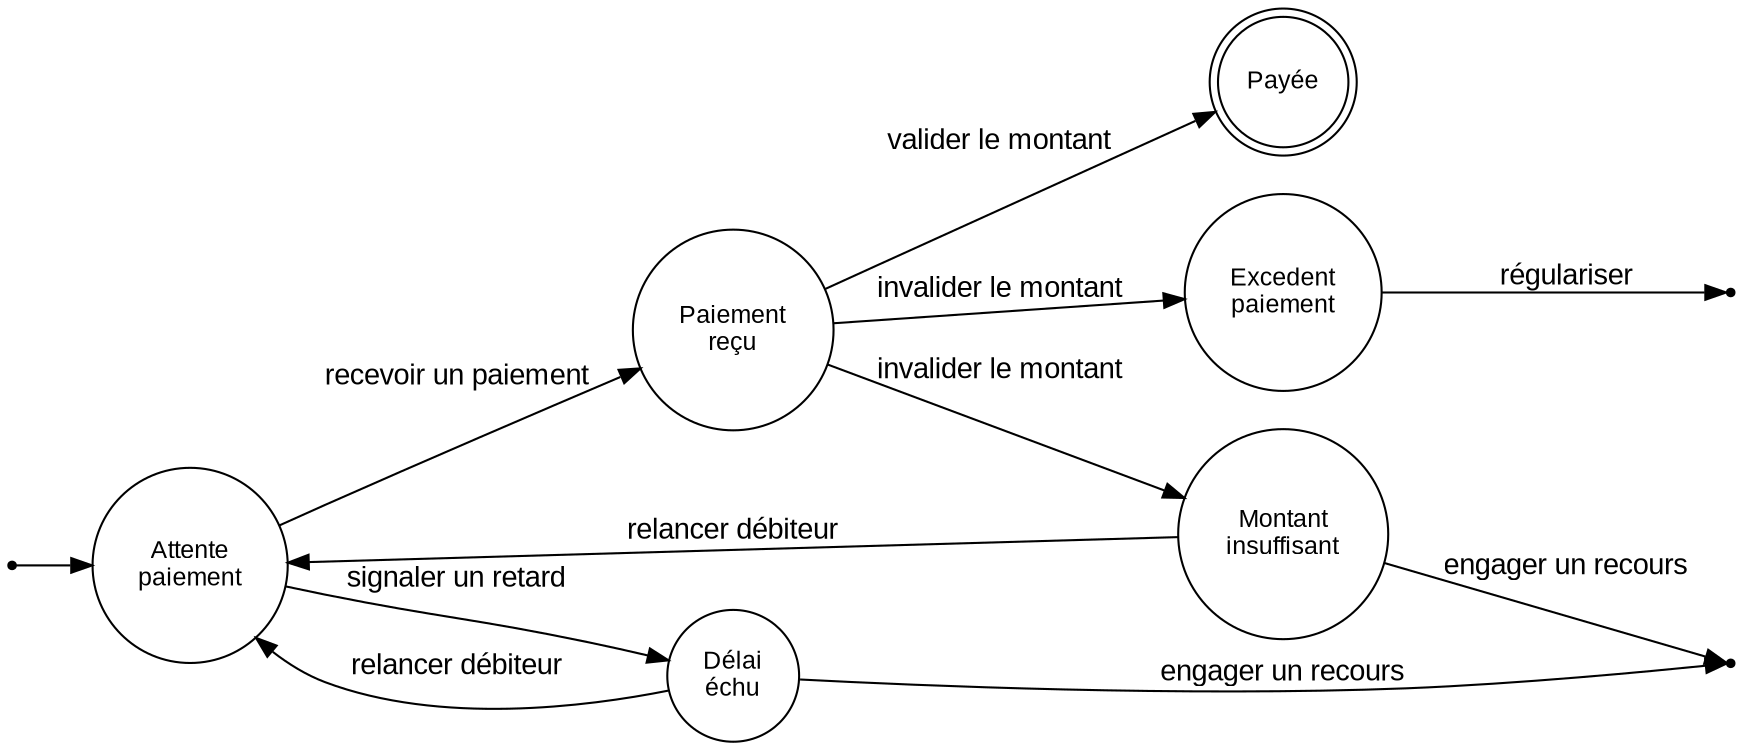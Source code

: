 
digraph finite_state_machine {
    rankdir=LR;
    graph [fontname = "arial"];
    node [fontname = "arial"];
    edge [fontname = "arial"];

    node [shape = point ] emise;
    node [shape = point ] report;
    node [shape = point ] regulate;

    node [shape = circle, label="Attente\npaiement", fontsize=12] waiting_payment;
    node [shape = circle, label="Délai\néchu", fontsize=12] waiting_too_long;
    node [shape = circle, label="Paiement\nreçu", fontsize=12] payment_received ;
    node [shape = doublecircle, label="Payée", fontsize=12] done;
    node [shape = circle, label="Montant\ninsuffisant", fontsize=12] payment_too_low;
    node [shape = circle, label="Excedent\npaiement", fontsize=12] payment_too_high;

    emise -> waiting_payment
    waiting_payment -> waiting_too_long [label = "signaler un retard"];
    waiting_payment -> payment_received [label = "recevoir un paiement"];
    payment_received -> done [label = "valider le montant"] ;
    payment_received -> payment_too_low [label = "invalider le montant"] ;
    payment_received -> payment_too_high [label = "invalider le montant"] ;
    payment_too_low -> waiting_payment [label = "relancer débiteur"] ;
    waiting_too_long -> waiting_payment [label = "relancer débiteur"] ;
    payment_too_low -> report [label = "engager un recours"] ;
    waiting_too_long -> report [label = "engager un recours"] ;
    payment_too_high -> regulate [label = "régulariser"] ;
}




